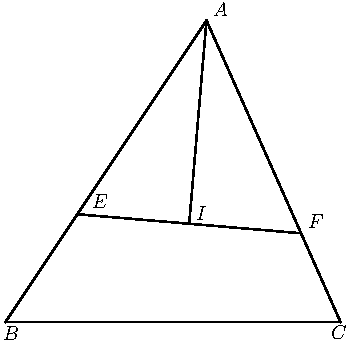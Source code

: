  /* Geogebra to Asymptote conversion, documentation at artofproblemsolving.com/Wiki go to User:Azjps/geogebra */
import graph; size(6.cm); 
real labelscalefactor = 0.5; /* changes label-to-point distance */
pen dps = linewidth(0.7) + fontsize(10); defaultpen(dps); /* default pen style */ 
pen dotstyle = black; /* point style */ 
real xmin = -3., xmax = 3., ymin = -3., ymax = 3.;  /* image dimensions */

 /* draw figures */
draw((0.5,2.)--(-2.5,-2.5), linewidth(0.8)); 
draw((0.5,2.)--(2.5,-2.5), linewidth(0.8)); 
draw((-2.5,-2.5)--(2.5,-2.5), linewidth(0.8)); 
draw((0.5,2.)--(0.24194900614896606,-1.0325534253067699), linewidth(0.8)); 
draw((-1.4270230194515185,-0.8905345291772777)--(1.91092103174945,-1.1745723214362622), linewidth(0.8)); 
 /* dots and labels */
dot((0.5,2.),linewidth(1.pt) + dotstyle); 
label("$A$", (0.5598315356128204,2.0315020799064922), NE * labelscalefactor); 
dot((-2.5,-2.5),linewidth(1.pt) + dotstyle); 
label("$B$", (-2.5752424458854533,-2.8063785818979503), NE * labelscalefactor); 
dot((2.5,-2.5),linewidth(1.pt) + dotstyle); 
label("$C$", (2.3262945404164164,-2.7904645007735938), NE * labelscalefactor); 
dot((0.24194900614896606,-1.0325534253067699),linewidth(1.pt) + dotstyle); 
label("$I$", (0.3052062376231129,-1.0080874148456411), NE * labelscalefactor); 
dot((-1.4270230194515185,-0.8905345291772777),linewidth(1.pt) + dotstyle); 
label("$E$", (-1.238459631439489,-0.8330325224777172), NE * labelscalefactor); 
dot((1.91092103174945,-1.1745723214362622),linewidth(1.pt) + dotstyle); 
label("$F$", (1.9761847556805685,-1.1354000638404949), NE * labelscalefactor); 
clip((xmin,ymin)--(xmin,ymax)--(xmax,ymax)--(xmax,ymin)--cycle); 
 /* end of picture */